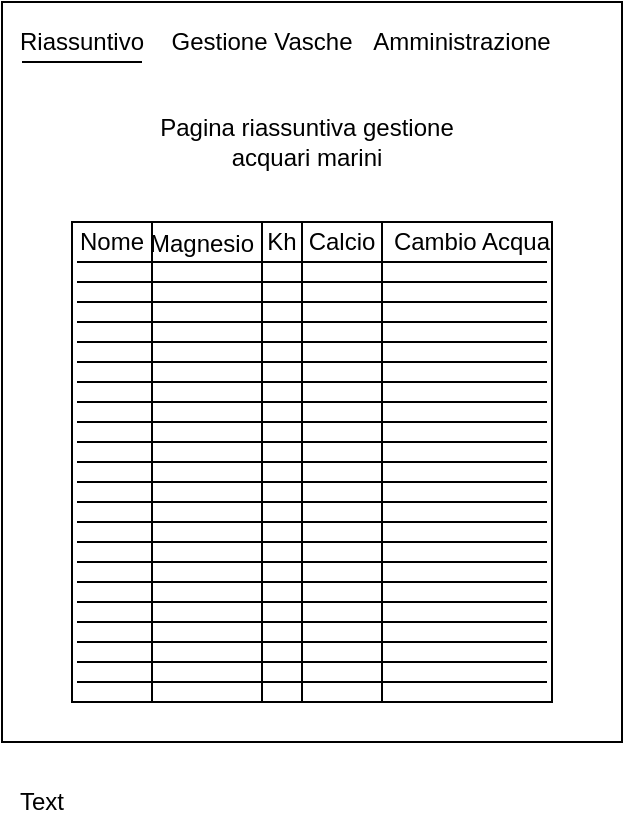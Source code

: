 <mxfile pages="1" version="11.2.8" type="device"><diagram id="MzWbbZOX7N3bSJh9SWcM" name="Page-1"><mxGraphModel dx="640" dy="338" grid="1" gridSize="10" guides="1" tooltips="1" connect="1" arrows="1" fold="1" page="1" pageScale="1" pageWidth="827" pageHeight="1169" math="0" shadow="0"><root><mxCell id="0"/><mxCell id="1" parent="0"/><mxCell id="Ch730P9YivelNumBDqkg-3" value="" style="rounded=0;whiteSpace=wrap;html=1;" vertex="1" parent="1"><mxGeometry x="200" y="80" width="310" height="370" as="geometry"/></mxCell><mxCell id="Ch730P9YivelNumBDqkg-4" value="Riassuntivo" style="text;html=1;strokeColor=none;fillColor=none;align=center;verticalAlign=middle;whiteSpace=wrap;rounded=0;" vertex="1" parent="1"><mxGeometry x="220" y="90" width="40" height="20" as="geometry"/></mxCell><mxCell id="Ch730P9YivelNumBDqkg-5" value="Gestione Vasche" style="text;html=1;strokeColor=none;fillColor=none;align=center;verticalAlign=middle;whiteSpace=wrap;rounded=0;" vertex="1" parent="1"><mxGeometry x="280" y="90" width="100" height="20" as="geometry"/></mxCell><mxCell id="Ch730P9YivelNumBDqkg-6" value="Amministrazione" style="text;html=1;strokeColor=none;fillColor=none;align=center;verticalAlign=middle;whiteSpace=wrap;rounded=0;" vertex="1" parent="1"><mxGeometry x="410" y="90" width="40" height="20" as="geometry"/></mxCell><mxCell id="Ch730P9YivelNumBDqkg-17" value="" style="endArrow=none;html=1;" edge="1" parent="1"><mxGeometry width="50" height="50" relative="1" as="geometry"><mxPoint x="210" y="110" as="sourcePoint"/><mxPoint x="270" y="110" as="targetPoint"/></mxGeometry></mxCell><mxCell id="Ch730P9YivelNumBDqkg-18" value="Pagina riassuntiva gestione acquari marini" style="text;html=1;strokeColor=none;fillColor=none;align=center;verticalAlign=middle;whiteSpace=wrap;rounded=0;" vertex="1" parent="1"><mxGeometry x="275" y="140" width="155" height="20" as="geometry"/></mxCell><mxCell id="Ch730P9YivelNumBDqkg-19" value="" style="whiteSpace=wrap;html=1;aspect=fixed;" vertex="1" parent="1"><mxGeometry x="235" y="190" width="240" height="240" as="geometry"/></mxCell><mxCell id="Ch730P9YivelNumBDqkg-20" value="" style="endArrow=none;html=1;" edge="1" parent="1"><mxGeometry width="50" height="50" relative="1" as="geometry"><mxPoint x="237.5" y="210" as="sourcePoint"/><mxPoint x="472.5" y="210" as="targetPoint"/></mxGeometry></mxCell><mxCell id="Ch730P9YivelNumBDqkg-21" value="" style="endArrow=none;html=1;" edge="1" parent="1"><mxGeometry width="50" height="50" relative="1" as="geometry"><mxPoint x="237.5" y="220" as="sourcePoint"/><mxPoint x="472.5" y="220" as="targetPoint"/></mxGeometry></mxCell><mxCell id="Ch730P9YivelNumBDqkg-22" value="" style="endArrow=none;html=1;" edge="1" parent="1"><mxGeometry width="50" height="50" relative="1" as="geometry"><mxPoint x="237.5" y="230" as="sourcePoint"/><mxPoint x="472.5" y="230" as="targetPoint"/></mxGeometry></mxCell><mxCell id="Ch730P9YivelNumBDqkg-23" value="" style="endArrow=none;html=1;" edge="1" parent="1"><mxGeometry width="50" height="50" relative="1" as="geometry"><mxPoint x="237.5" y="240" as="sourcePoint"/><mxPoint x="472.5" y="240" as="targetPoint"/></mxGeometry></mxCell><mxCell id="Ch730P9YivelNumBDqkg-24" value="" style="endArrow=none;html=1;" edge="1" parent="1"><mxGeometry width="50" height="50" relative="1" as="geometry"><mxPoint x="237.5" y="250" as="sourcePoint"/><mxPoint x="472.5" y="250" as="targetPoint"/></mxGeometry></mxCell><mxCell id="Ch730P9YivelNumBDqkg-25" value="" style="endArrow=none;html=1;" edge="1" parent="1"><mxGeometry width="50" height="50" relative="1" as="geometry"><mxPoint x="237.5" y="260" as="sourcePoint"/><mxPoint x="472.5" y="260" as="targetPoint"/></mxGeometry></mxCell><mxCell id="Ch730P9YivelNumBDqkg-27" value="" style="endArrow=none;html=1;" edge="1" parent="1"><mxGeometry width="50" height="50" relative="1" as="geometry"><mxPoint x="237.5" y="280" as="sourcePoint"/><mxPoint x="472.5" y="280" as="targetPoint"/></mxGeometry></mxCell><mxCell id="Ch730P9YivelNumBDqkg-28" value="" style="endArrow=none;html=1;" edge="1" parent="1"><mxGeometry width="50" height="50" relative="1" as="geometry"><mxPoint x="237.5" y="290" as="sourcePoint"/><mxPoint x="472.5" y="290" as="targetPoint"/></mxGeometry></mxCell><mxCell id="Ch730P9YivelNumBDqkg-29" value="" style="endArrow=none;html=1;" edge="1" parent="1"><mxGeometry width="50" height="50" relative="1" as="geometry"><mxPoint x="237.5" y="300" as="sourcePoint"/><mxPoint x="472.5" y="300" as="targetPoint"/></mxGeometry></mxCell><mxCell id="Ch730P9YivelNumBDqkg-30" value="" style="endArrow=none;html=1;" edge="1" parent="1"><mxGeometry width="50" height="50" relative="1" as="geometry"><mxPoint x="237.5" y="310" as="sourcePoint"/><mxPoint x="472.5" y="310" as="targetPoint"/></mxGeometry></mxCell><mxCell id="Ch730P9YivelNumBDqkg-31" value="" style="endArrow=none;html=1;" edge="1" parent="1"><mxGeometry width="50" height="50" relative="1" as="geometry"><mxPoint x="237.5" y="320" as="sourcePoint"/><mxPoint x="472.5" y="320" as="targetPoint"/></mxGeometry></mxCell><mxCell id="Ch730P9YivelNumBDqkg-32" value="" style="endArrow=none;html=1;" edge="1" parent="1"><mxGeometry width="50" height="50" relative="1" as="geometry"><mxPoint x="237.5" y="330" as="sourcePoint"/><mxPoint x="472.5" y="330" as="targetPoint"/></mxGeometry></mxCell><mxCell id="Ch730P9YivelNumBDqkg-33" value="" style="endArrow=none;html=1;" edge="1" parent="1"><mxGeometry width="50" height="50" relative="1" as="geometry"><mxPoint x="237.5" y="340" as="sourcePoint"/><mxPoint x="472.5" y="340" as="targetPoint"/></mxGeometry></mxCell><mxCell id="Ch730P9YivelNumBDqkg-34" value="" style="endArrow=none;html=1;" edge="1" parent="1"><mxGeometry width="50" height="50" relative="1" as="geometry"><mxPoint x="237.5" y="350" as="sourcePoint"/><mxPoint x="472.5" y="350" as="targetPoint"/></mxGeometry></mxCell><mxCell id="Ch730P9YivelNumBDqkg-35" value="" style="endArrow=none;html=1;" edge="1" parent="1"><mxGeometry width="50" height="50" relative="1" as="geometry"><mxPoint x="237.5" y="360" as="sourcePoint"/><mxPoint x="472.5" y="360" as="targetPoint"/></mxGeometry></mxCell><mxCell id="Ch730P9YivelNumBDqkg-36" value="" style="endArrow=none;html=1;" edge="1" parent="1"><mxGeometry width="50" height="50" relative="1" as="geometry"><mxPoint x="237.5" y="370" as="sourcePoint"/><mxPoint x="472.5" y="370" as="targetPoint"/></mxGeometry></mxCell><mxCell id="Ch730P9YivelNumBDqkg-37" value="" style="endArrow=none;html=1;" edge="1" parent="1"><mxGeometry width="50" height="50" relative="1" as="geometry"><mxPoint x="237.5" y="380" as="sourcePoint"/><mxPoint x="472.5" y="380" as="targetPoint"/></mxGeometry></mxCell><mxCell id="Ch730P9YivelNumBDqkg-38" value="" style="endArrow=none;html=1;" edge="1" parent="1"><mxGeometry width="50" height="50" relative="1" as="geometry"><mxPoint x="237.5" y="390" as="sourcePoint"/><mxPoint x="472.5" y="390" as="targetPoint"/></mxGeometry></mxCell><mxCell id="Ch730P9YivelNumBDqkg-39" value="" style="endArrow=none;html=1;" edge="1" parent="1"><mxGeometry width="50" height="50" relative="1" as="geometry"><mxPoint x="237.5" y="400" as="sourcePoint"/><mxPoint x="472.5" y="400" as="targetPoint"/></mxGeometry></mxCell><mxCell id="Ch730P9YivelNumBDqkg-40" value="" style="endArrow=none;html=1;" edge="1" parent="1"><mxGeometry width="50" height="50" relative="1" as="geometry"><mxPoint x="237.5" y="410" as="sourcePoint"/><mxPoint x="472.5" y="410" as="targetPoint"/></mxGeometry></mxCell><mxCell id="Ch730P9YivelNumBDqkg-41" value="" style="endArrow=none;html=1;" edge="1" parent="1"><mxGeometry width="50" height="50" relative="1" as="geometry"><mxPoint x="237.5" y="420" as="sourcePoint"/><mxPoint x="472.5" y="420" as="targetPoint"/></mxGeometry></mxCell><mxCell id="Ch730P9YivelNumBDqkg-46" value="" style="endArrow=none;html=1;" edge="1" parent="1"><mxGeometry width="50" height="50" relative="1" as="geometry"><mxPoint x="237.5" y="270" as="sourcePoint"/><mxPoint x="472.5" y="270" as="targetPoint"/></mxGeometry></mxCell><mxCell id="Ch730P9YivelNumBDqkg-51" value="" style="endArrow=none;html=1;" edge="1" parent="1"><mxGeometry width="50" height="50" relative="1" as="geometry"><mxPoint x="275" y="430" as="sourcePoint"/><mxPoint x="275" y="190" as="targetPoint"/></mxGeometry></mxCell><mxCell id="Ch730P9YivelNumBDqkg-52" value="" style="endArrow=none;html=1;" edge="1" parent="1"><mxGeometry width="50" height="50" relative="1" as="geometry"><mxPoint x="330" y="430" as="sourcePoint"/><mxPoint x="330" y="190" as="targetPoint"/></mxGeometry></mxCell><mxCell id="Ch730P9YivelNumBDqkg-54" value="" style="endArrow=none;html=1;" edge="1" parent="1"><mxGeometry width="50" height="50" relative="1" as="geometry"><mxPoint x="350" y="430" as="sourcePoint"/><mxPoint x="350" y="190" as="targetPoint"/></mxGeometry></mxCell><mxCell id="Ch730P9YivelNumBDqkg-55" value="" style="endArrow=none;html=1;" edge="1" parent="1"><mxGeometry width="50" height="50" relative="1" as="geometry"><mxPoint x="390" y="430" as="sourcePoint"/><mxPoint x="390" y="190" as="targetPoint"/></mxGeometry></mxCell><mxCell id="Ch730P9YivelNumBDqkg-56" value="Text" style="text;html=1;strokeColor=none;fillColor=none;align=center;verticalAlign=middle;whiteSpace=wrap;rounded=0;" vertex="1" parent="1"><mxGeometry x="200" y="470" width="40" height="20" as="geometry"/></mxCell><mxCell id="Ch730P9YivelNumBDqkg-59" value="Nome" style="text;html=1;strokeColor=none;fillColor=none;align=center;verticalAlign=middle;whiteSpace=wrap;rounded=0;" vertex="1" parent="1"><mxGeometry x="250" y="197.5" width="10" height="5" as="geometry"/></mxCell><mxCell id="Ch730P9YivelNumBDqkg-60" value="Magnesio" style="text;html=1;strokeColor=none;fillColor=none;align=center;verticalAlign=middle;whiteSpace=wrap;rounded=0;" vertex="1" parent="1"><mxGeometry x="300" y="198" height="5" as="geometry"/></mxCell><mxCell id="Ch730P9YivelNumBDqkg-61" value="Kh" style="text;html=1;strokeColor=none;fillColor=none;align=center;verticalAlign=middle;whiteSpace=wrap;rounded=0;" vertex="1" parent="1"><mxGeometry x="335" y="197.5" width="10" height="5" as="geometry"/></mxCell><mxCell id="Ch730P9YivelNumBDqkg-63" value="Calcio" style="text;html=1;strokeColor=none;fillColor=none;align=center;verticalAlign=middle;whiteSpace=wrap;rounded=0;" vertex="1" parent="1"><mxGeometry x="365" y="197.5" width="10" height="5" as="geometry"/></mxCell><mxCell id="Ch730P9YivelNumBDqkg-65" value="Cambio Acqua" style="text;html=1;strokeColor=none;fillColor=none;align=center;verticalAlign=middle;whiteSpace=wrap;rounded=0;" vertex="1" parent="1"><mxGeometry x="390" y="197.5" width="90" height="5" as="geometry"/></mxCell></root></mxGraphModel></diagram></mxfile>